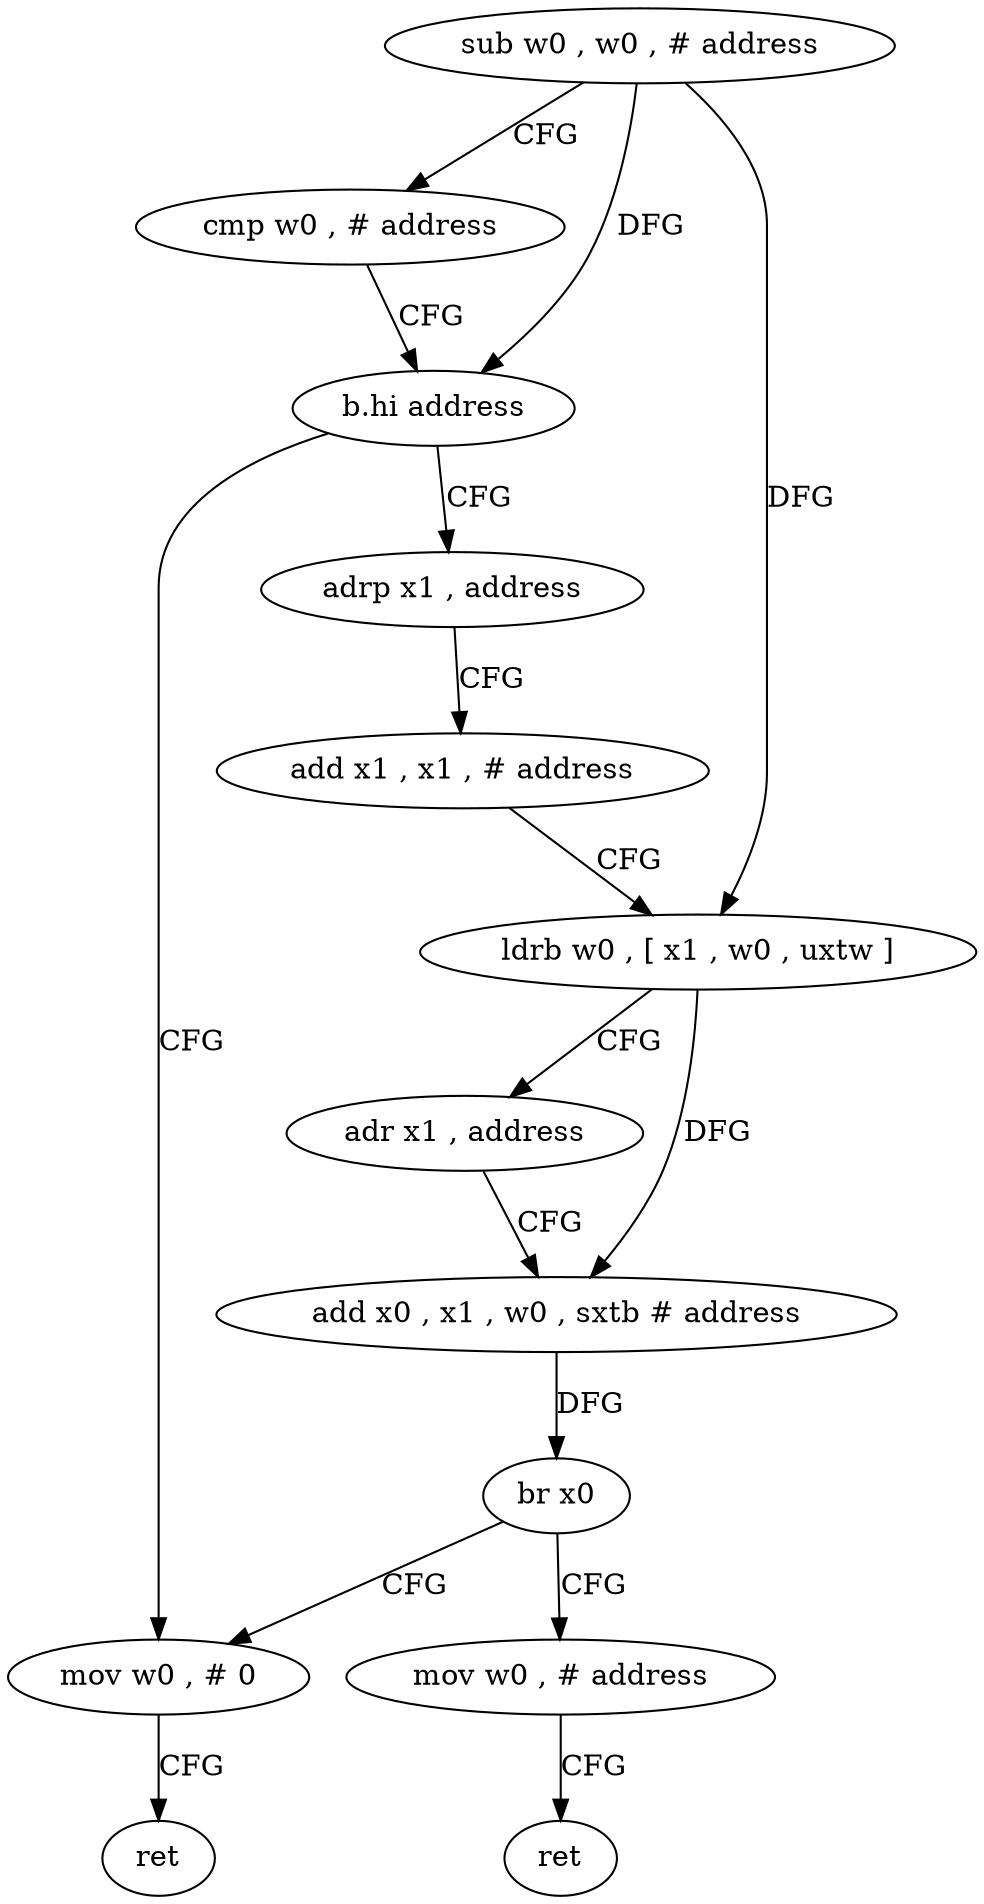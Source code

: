 digraph "func" {
"158068" [label = "sub w0 , w0 , # address" ]
"158072" [label = "cmp w0 , # address" ]
"158076" [label = "b.hi address" ]
"158104" [label = "mov w0 , # 0" ]
"158080" [label = "adrp x1 , address" ]
"158108" [label = "ret" ]
"158084" [label = "add x1 , x1 , # address" ]
"158088" [label = "ldrb w0 , [ x1 , w0 , uxtw ]" ]
"158092" [label = "adr x1 , address" ]
"158096" [label = "add x0 , x1 , w0 , sxtb # address" ]
"158100" [label = "br x0" ]
"158112" [label = "mov w0 , # address" ]
"158116" [label = "ret" ]
"158068" -> "158072" [ label = "CFG" ]
"158068" -> "158076" [ label = "DFG" ]
"158068" -> "158088" [ label = "DFG" ]
"158072" -> "158076" [ label = "CFG" ]
"158076" -> "158104" [ label = "CFG" ]
"158076" -> "158080" [ label = "CFG" ]
"158104" -> "158108" [ label = "CFG" ]
"158080" -> "158084" [ label = "CFG" ]
"158084" -> "158088" [ label = "CFG" ]
"158088" -> "158092" [ label = "CFG" ]
"158088" -> "158096" [ label = "DFG" ]
"158092" -> "158096" [ label = "CFG" ]
"158096" -> "158100" [ label = "DFG" ]
"158100" -> "158104" [ label = "CFG" ]
"158100" -> "158112" [ label = "CFG" ]
"158112" -> "158116" [ label = "CFG" ]
}
